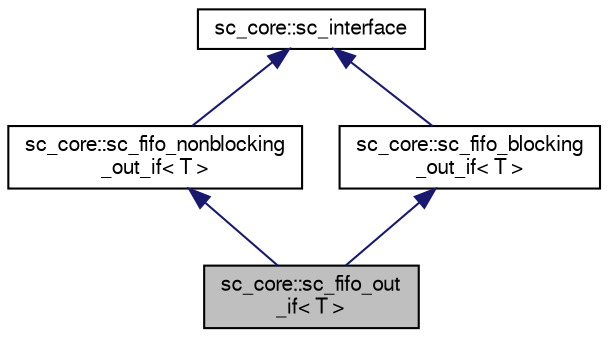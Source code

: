digraph "sc_core::sc_fifo_out_if&lt; T &gt;"
{
  edge [fontname="FreeSans",fontsize="10",labelfontname="FreeSans",labelfontsize="10"];
  node [fontname="FreeSans",fontsize="10",shape=record];
  Node5 [label="sc_core::sc_fifo_out\l_if\< T \>",height=0.2,width=0.4,color="black", fillcolor="grey75", style="filled", fontcolor="black"];
  Node6 -> Node5 [dir="back",color="midnightblue",fontsize="10",style="solid",fontname="FreeSans"];
  Node6 [label="sc_core::sc_fifo_nonblocking\l_out_if\< T \>",height=0.2,width=0.4,color="black", fillcolor="white", style="filled",URL="$a01168.html"];
  Node7 -> Node6 [dir="back",color="midnightblue",fontsize="10",style="solid",fontname="FreeSans"];
  Node7 [label="sc_core::sc_interface",height=0.2,width=0.4,color="black", fillcolor="white", style="filled",URL="$a01196.html"];
  Node8 -> Node5 [dir="back",color="midnightblue",fontsize="10",style="solid",fontname="FreeSans"];
  Node8 [label="sc_core::sc_fifo_blocking\l_out_if\< T \>",height=0.2,width=0.4,color="black", fillcolor="white", style="filled",URL="$a01172.html"];
  Node7 -> Node8 [dir="back",color="midnightblue",fontsize="10",style="solid",fontname="FreeSans"];
}
